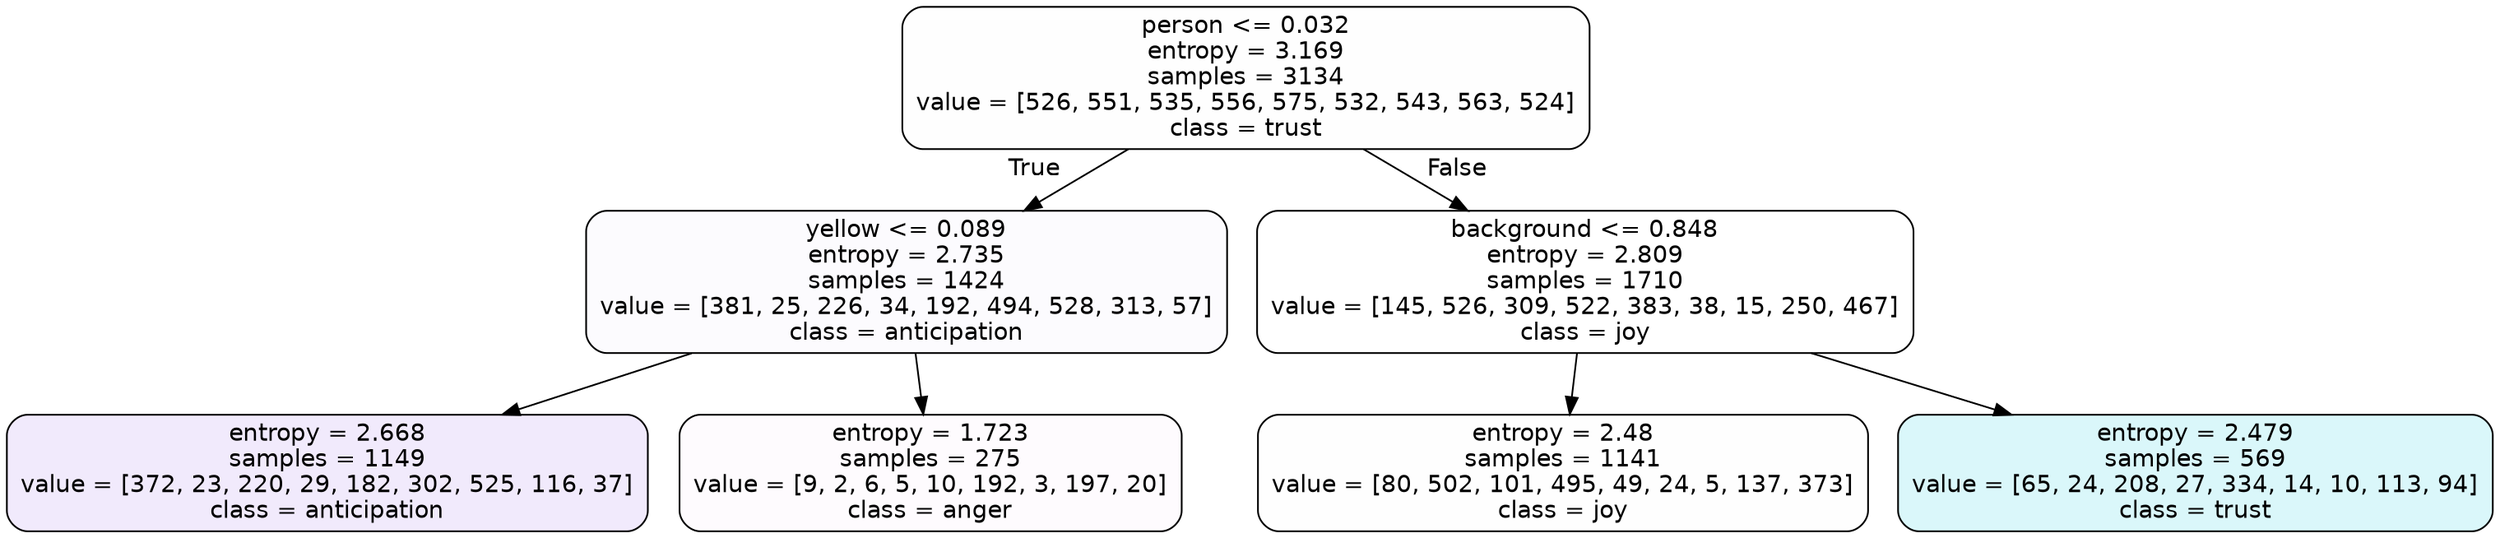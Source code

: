 digraph Tree {
node [shape=box, style="filled, rounded", color="black", fontname=helvetica] ;
edge [fontname=helvetica] ;
0 [label="person <= 0.032\nentropy = 3.169\nsamples = 3134\nvalue = [526, 551, 535, 556, 575, 532, 543, 563, 524]\nclass = trust", fillcolor="#39d7e501"] ;
1 [label="yellow <= 0.089\nentropy = 2.735\nsamples = 1424\nvalue = [381, 25, 226, 34, 192, 494, 528, 313, 57]\nclass = anticipation", fillcolor="#8139e505"] ;
0 -> 1 [labeldistance=2.5, labelangle=45, headlabel="True"] ;
2 [label="entropy = 2.668\nsamples = 1149\nvalue = [372, 23, 220, 29, 182, 302, 525, 116, 37]\nclass = anticipation", fillcolor="#8139e51b"] ;
1 -> 2 ;
3 [label="entropy = 1.723\nsamples = 275\nvalue = [9, 2, 6, 5, 10, 192, 3, 197, 20]\nclass = anger", fillcolor="#e539d705"] ;
1 -> 3 ;
4 [label="background <= 0.848\nentropy = 2.809\nsamples = 1710\nvalue = [145, 526, 309, 522, 383, 38, 15, 250, 467]\nclass = joy", fillcolor="#d7e53900"] ;
0 -> 4 [labeldistance=2.5, labelangle=-45, headlabel="False"] ;
5 [label="entropy = 2.48\nsamples = 1141\nvalue = [80, 502, 101, 495, 49, 24, 5, 137, 373]\nclass = joy", fillcolor="#d7e53901"] ;
4 -> 5 ;
6 [label="entropy = 2.479\nsamples = 569\nvalue = [65, 24, 208, 27, 334, 14, 10, 113, 94]\nclass = trust", fillcolor="#39d7e52f"] ;
4 -> 6 ;
}